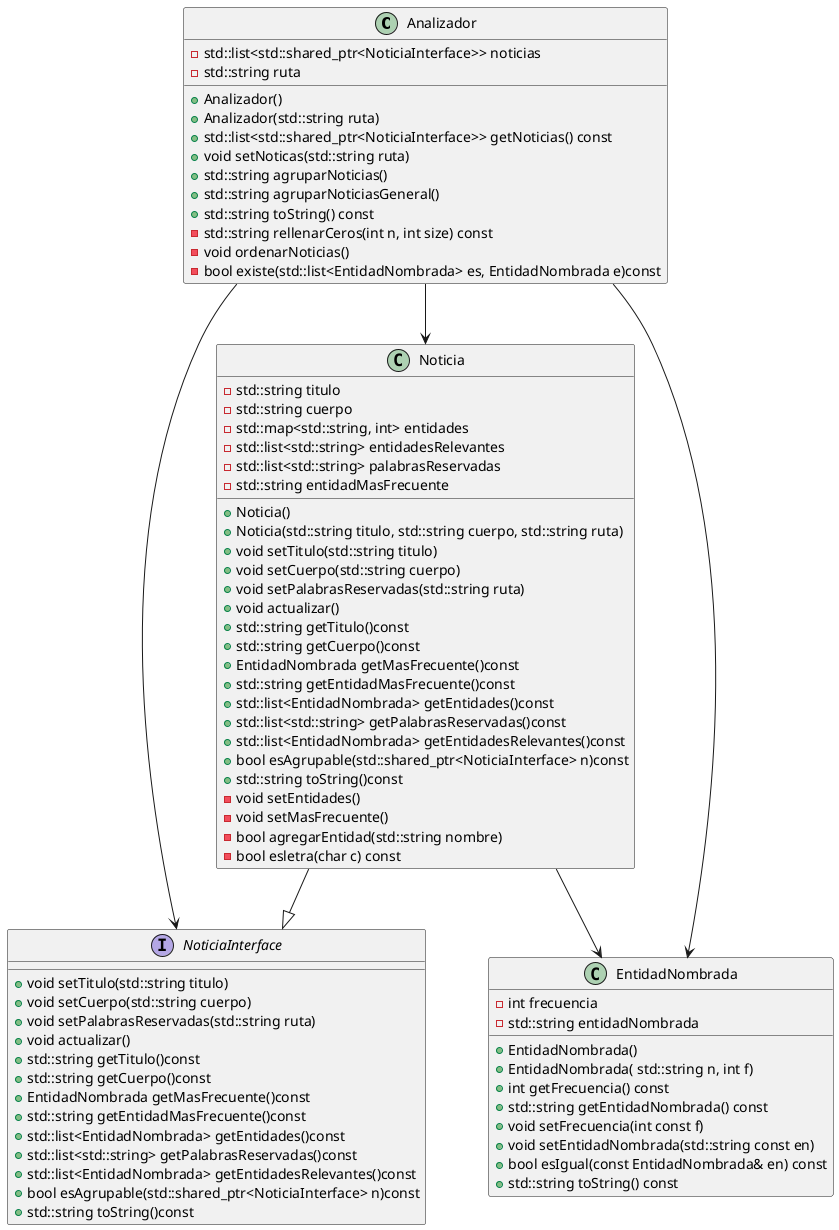 @startuml
Analizador --> Noticia
Analizador --> NoticiaInterface
Analizador --> EntidadNombrada
Noticia --|> NoticiaInterface
Noticia --> EntidadNombrada

class Analizador {
	-std::list<std::shared_ptr<NoticiaInterface>> noticias
	-std::string ruta
	+Analizador()
	+Analizador(std::string ruta)
	+std::list<std::shared_ptr<NoticiaInterface>> getNoticias() const
	+void setNoticas(std::string ruta)
	+std::string agruparNoticias()
	+std::string agruparNoticiasGeneral()
	+std::string toString() const
	-std::string rellenarCeros(int n, int size) const
	-void ordenarNoticias()
	-bool existe(std::list<EntidadNombrada> es, EntidadNombrada e)const
}
interface NoticiaInterface {
	+void setTitulo(std::string titulo)
	+void setCuerpo(std::string cuerpo)
	+void setPalabrasReservadas(std::string ruta)
	+void actualizar()
	+std::string getTitulo()const
	+std::string getCuerpo()const
	+EntidadNombrada getMasFrecuente()const
	+std::string getEntidadMasFrecuente()const
	+std::list<EntidadNombrada> getEntidades()const
	+std::list<std::string> getPalabrasReservadas()const
	+std::list<EntidadNombrada> getEntidadesRelevantes()const
	+bool esAgrupable(std::shared_ptr<NoticiaInterface> n)const
	+std::string toString()const
}
class Noticia {
	-std::string titulo
    -std::string cuerpo
    -std::map<std::string, int> entidades
    -std::list<std::string> entidadesRelevantes
    -std::list<std::string> palabrasReservadas
    -std::string entidadMasFrecuente
	+Noticia()
	+Noticia(std::string titulo, std::string cuerpo, std::string ruta)
	+void setTitulo(std::string titulo)
	+void setCuerpo(std::string cuerpo)
	+void setPalabrasReservadas(std::string ruta)
	+void actualizar()
	+std::string getTitulo()const
	+std::string getCuerpo()const
	+EntidadNombrada getMasFrecuente()const
	+std::string getEntidadMasFrecuente()const
	+std::list<EntidadNombrada> getEntidades()const
	+std::list<std::string> getPalabrasReservadas()const
	+std::list<EntidadNombrada> getEntidadesRelevantes()const
	+bool esAgrupable(std::shared_ptr<NoticiaInterface> n)const
	+std::string toString()const
	-void setEntidades()
	-void setMasFrecuente()
	-bool agregarEntidad(std::string nombre)
	-bool esletra(char c) const
}
class EntidadNombrada {
	-int frecuencia
	-std::string entidadNombrada
	+EntidadNombrada()
	+EntidadNombrada( std::string n, int f)
	+int getFrecuencia() const
	+std::string getEntidadNombrada() const
	+void setFrecuencia(int const f)
	+void setEntidadNombrada(std::string const en)
	+bool esIgual(const EntidadNombrada& en) const
	+std::string toString() const
}
@enduml